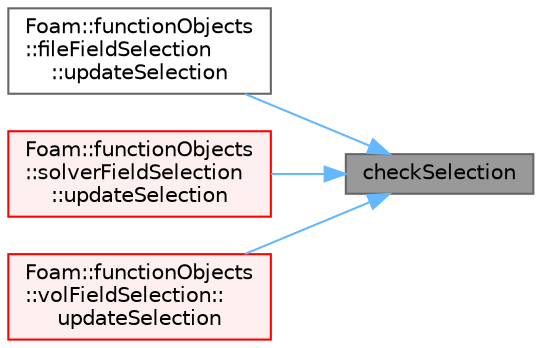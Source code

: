 digraph "checkSelection"
{
 // LATEX_PDF_SIZE
  bgcolor="transparent";
  edge [fontname=Helvetica,fontsize=10,labelfontname=Helvetica,labelfontsize=10];
  node [fontname=Helvetica,fontsize=10,shape=box,height=0.2,width=0.4];
  rankdir="RL";
  Node1 [id="Node000001",label="checkSelection",height=0.2,width=0.4,color="gray40", fillcolor="grey60", style="filled", fontcolor="black",tooltip=" "];
  Node1 -> Node2 [id="edge1_Node000001_Node000002",dir="back",color="steelblue1",style="solid",tooltip=" "];
  Node2 [id="Node000002",label="Foam::functionObjects\l::fileFieldSelection\l::updateSelection",height=0.2,width=0.4,color="grey40", fillcolor="white", style="filled",URL="$classFoam_1_1functionObjects_1_1fileFieldSelection.html#a0c6493384511f6338ecd0628caa7f98a",tooltip=" "];
  Node1 -> Node3 [id="edge2_Node000001_Node000003",dir="back",color="steelblue1",style="solid",tooltip=" "];
  Node3 [id="Node000003",label="Foam::functionObjects\l::solverFieldSelection\l::updateSelection",height=0.2,width=0.4,color="red", fillcolor="#FFF0F0", style="filled",URL="$classFoam_1_1functionObjects_1_1solverFieldSelection.html#a0c6493384511f6338ecd0628caa7f98a",tooltip=" "];
  Node1 -> Node5 [id="edge3_Node000001_Node000005",dir="back",color="steelblue1",style="solid",tooltip=" "];
  Node5 [id="Node000005",label="Foam::functionObjects\l::volFieldSelection::\lupdateSelection",height=0.2,width=0.4,color="red", fillcolor="#FFF0F0", style="filled",URL="$classFoam_1_1functionObjects_1_1volFieldSelection.html#a0c6493384511f6338ecd0628caa7f98a",tooltip=" "];
}
